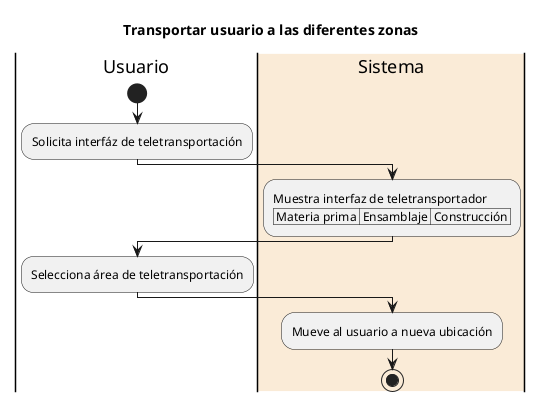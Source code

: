 @startuml Transportar usuario a las diferentes zonas
title Transportar usuario a las diferentes zonas

|Usuario|
start 
:Solicita interfáz de teletransportación;

|#AntiqueWhite|Sistema|
:Muestra interfaz de teletransportador \
\n| Materia prima | Ensamblaje | Construcción |;

|Usuario|
:Selecciona área de teletransportación;

|Sistema|
:Mueve al usuario a nueva ubicación;

stop

@enduml